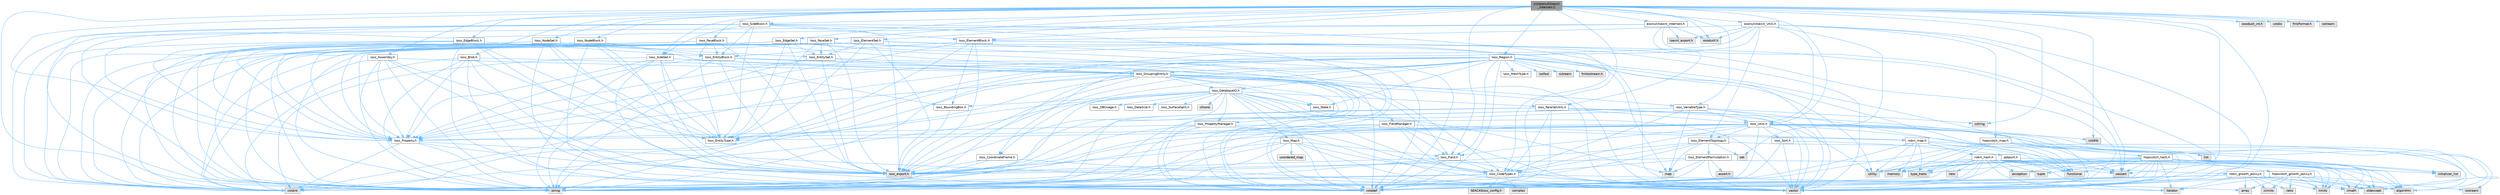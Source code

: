 digraph "src/exonull/Ioexnl_Internals.C"
{
 // INTERACTIVE_SVG=YES
 // LATEX_PDF_SIZE
  bgcolor="transparent";
  edge [fontname=Helvetica,fontsize=10,labelfontname=Helvetica,labelfontsize=10];
  node [fontname=Helvetica,fontsize=10,shape=box,height=0.2,width=0.4];
  Node1 [id="Node000001",label="src/exonull/Ioexnl\l_Internals.C",height=0.2,width=0.4,color="gray40", fillcolor="grey60", style="filled", fontcolor="black",tooltip=" "];
  Node1 -> Node2 [id="edge1_Node000001_Node000002",color="steelblue1",style="solid",tooltip=" "];
  Node2 [id="Node000002",label="exonull/Ioexnl_Internals.h",height=0.2,width=0.4,color="grey40", fillcolor="white", style="filled",URL="$Ioexnl__Internals_8h.html",tooltip=" "];
  Node2 -> Node3 [id="edge2_Node000002_Node000003",color="steelblue1",style="solid",tooltip=" "];
  Node3 [id="Node000003",label="ioexnl_export.h",height=0.2,width=0.4,color="grey60", fillcolor="#E0E0E0", style="filled",tooltip=" "];
  Node2 -> Node4 [id="edge3_Node000002_Node000004",color="steelblue1",style="solid",tooltip=" "];
  Node4 [id="Node000004",label="Ioss_ParallelUtils.h",height=0.2,width=0.4,color="grey40", fillcolor="white", style="filled",URL="$Ioss__ParallelUtils_8h.html",tooltip=" "];
  Node4 -> Node5 [id="edge4_Node000004_Node000005",color="steelblue1",style="solid",tooltip=" "];
  Node5 [id="Node000005",label="ioss_export.h",height=0.2,width=0.4,color="grey60", fillcolor="#E0E0E0", style="filled",tooltip=" "];
  Node4 -> Node6 [id="edge5_Node000004_Node000006",color="steelblue1",style="solid",tooltip=" "];
  Node6 [id="Node000006",label="Ioss_CodeTypes.h",height=0.2,width=0.4,color="grey40", fillcolor="white", style="filled",URL="$Ioss__CodeTypes_8h.html",tooltip=" "];
  Node6 -> Node7 [id="edge6_Node000006_Node000007",color="steelblue1",style="solid",tooltip=" "];
  Node7 [id="Node000007",label="array",height=0.2,width=0.4,color="grey60", fillcolor="#E0E0E0", style="filled",tooltip=" "];
  Node6 -> Node8 [id="edge7_Node000006_Node000008",color="steelblue1",style="solid",tooltip=" "];
  Node8 [id="Node000008",label="cstddef",height=0.2,width=0.4,color="grey60", fillcolor="#E0E0E0", style="filled",tooltip=" "];
  Node6 -> Node9 [id="edge8_Node000006_Node000009",color="steelblue1",style="solid",tooltip=" "];
  Node9 [id="Node000009",label="cstdint",height=0.2,width=0.4,color="grey60", fillcolor="#E0E0E0", style="filled",tooltip=" "];
  Node6 -> Node10 [id="edge9_Node000006_Node000010",color="steelblue1",style="solid",tooltip=" "];
  Node10 [id="Node000010",label="string",height=0.2,width=0.4,color="grey60", fillcolor="#E0E0E0", style="filled",tooltip=" "];
  Node6 -> Node11 [id="edge10_Node000006_Node000011",color="steelblue1",style="solid",tooltip=" "];
  Node11 [id="Node000011",label="vector",height=0.2,width=0.4,color="grey60", fillcolor="#E0E0E0", style="filled",tooltip=" "];
  Node6 -> Node12 [id="edge11_Node000006_Node000012",color="steelblue1",style="solid",tooltip=" "];
  Node12 [id="Node000012",label="SEACASIoss_config.h",height=0.2,width=0.4,color="grey60", fillcolor="#E0E0E0", style="filled",tooltip=" "];
  Node6 -> Node13 [id="edge12_Node000006_Node000013",color="steelblue1",style="solid",tooltip=" "];
  Node13 [id="Node000013",label="complex",height=0.2,width=0.4,color="grey60", fillcolor="#E0E0E0", style="filled",tooltip=" "];
  Node4 -> Node14 [id="edge13_Node000004_Node000014",color="steelblue1",style="solid",tooltip=" "];
  Node14 [id="Node000014",label="Ioss_Utils.h",height=0.2,width=0.4,color="grey40", fillcolor="white", style="filled",URL="$Ioss__Utils_8h.html",tooltip=" "];
  Node14 -> Node5 [id="edge14_Node000014_Node000005",color="steelblue1",style="solid",tooltip=" "];
  Node14 -> Node6 [id="edge15_Node000014_Node000006",color="steelblue1",style="solid",tooltip=" "];
  Node14 -> Node15 [id="edge16_Node000014_Node000015",color="steelblue1",style="solid",tooltip=" "];
  Node15 [id="Node000015",label="Ioss_ElementTopology.h",height=0.2,width=0.4,color="grey40", fillcolor="white", style="filled",URL="$Ioss__ElementTopology_8h.html",tooltip=" "];
  Node15 -> Node5 [id="edge17_Node000015_Node000005",color="steelblue1",style="solid",tooltip=" "];
  Node15 -> Node6 [id="edge18_Node000015_Node000006",color="steelblue1",style="solid",tooltip=" "];
  Node15 -> Node16 [id="edge19_Node000015_Node000016",color="steelblue1",style="solid",tooltip=" "];
  Node16 [id="Node000016",label="Ioss_ElementPermutation.h",height=0.2,width=0.4,color="grey40", fillcolor="white", style="filled",URL="$Ioss__ElementPermutation_8h.html",tooltip=" "];
  Node16 -> Node5 [id="edge20_Node000016_Node000005",color="steelblue1",style="solid",tooltip=" "];
  Node16 -> Node6 [id="edge21_Node000016_Node000006",color="steelblue1",style="solid",tooltip=" "];
  Node16 -> Node17 [id="edge22_Node000016_Node000017",color="steelblue1",style="solid",tooltip=" "];
  Node17 [id="Node000017",label="assert.h",height=0.2,width=0.4,color="grey60", fillcolor="#E0E0E0", style="filled",tooltip=" "];
  Node16 -> Node18 [id="edge23_Node000016_Node000018",color="steelblue1",style="solid",tooltip=" "];
  Node18 [id="Node000018",label="limits",height=0.2,width=0.4,color="grey60", fillcolor="#E0E0E0", style="filled",tooltip=" "];
  Node16 -> Node19 [id="edge24_Node000016_Node000019",color="steelblue1",style="solid",tooltip=" "];
  Node19 [id="Node000019",label="map",height=0.2,width=0.4,color="grey60", fillcolor="#E0E0E0", style="filled",tooltip=" "];
  Node16 -> Node10 [id="edge25_Node000016_Node000010",color="steelblue1",style="solid",tooltip=" "];
  Node16 -> Node11 [id="edge26_Node000016_Node000011",color="steelblue1",style="solid",tooltip=" "];
  Node15 -> Node19 [id="edge27_Node000015_Node000019",color="steelblue1",style="solid",tooltip=" "];
  Node15 -> Node20 [id="edge28_Node000015_Node000020",color="steelblue1",style="solid",tooltip=" "];
  Node20 [id="Node000020",label="set",height=0.2,width=0.4,color="grey60", fillcolor="#E0E0E0", style="filled",tooltip=" "];
  Node15 -> Node10 [id="edge29_Node000015_Node000010",color="steelblue1",style="solid",tooltip=" "];
  Node15 -> Node11 [id="edge30_Node000015_Node000011",color="steelblue1",style="solid",tooltip=" "];
  Node14 -> Node21 [id="edge31_Node000014_Node000021",color="steelblue1",style="solid",tooltip=" "];
  Node21 [id="Node000021",label="Ioss_EntityType.h",height=0.2,width=0.4,color="grey40", fillcolor="white", style="filled",URL="$Ioss__EntityType_8h.html",tooltip=" "];
  Node14 -> Node22 [id="edge32_Node000014_Node000022",color="steelblue1",style="solid",tooltip=" "];
  Node22 [id="Node000022",label="Ioss_Field.h",height=0.2,width=0.4,color="grey40", fillcolor="white", style="filled",URL="$Ioss__Field_8h.html",tooltip=" "];
  Node22 -> Node5 [id="edge33_Node000022_Node000005",color="steelblue1",style="solid",tooltip=" "];
  Node22 -> Node6 [id="edge34_Node000022_Node000006",color="steelblue1",style="solid",tooltip=" "];
  Node22 -> Node8 [id="edge35_Node000022_Node000008",color="steelblue1",style="solid",tooltip=" "];
  Node22 -> Node10 [id="edge36_Node000022_Node000010",color="steelblue1",style="solid",tooltip=" "];
  Node22 -> Node11 [id="edge37_Node000022_Node000011",color="steelblue1",style="solid",tooltip=" "];
  Node14 -> Node23 [id="edge38_Node000014_Node000023",color="steelblue1",style="solid",tooltip=" "];
  Node23 [id="Node000023",label="Ioss_Property.h",height=0.2,width=0.4,color="grey40", fillcolor="white", style="filled",URL="$Ioss__Property_8h.html",tooltip=" "];
  Node23 -> Node5 [id="edge39_Node000023_Node000005",color="steelblue1",style="solid",tooltip=" "];
  Node23 -> Node9 [id="edge40_Node000023_Node000009",color="steelblue1",style="solid",tooltip=" "];
  Node23 -> Node10 [id="edge41_Node000023_Node000010",color="steelblue1",style="solid",tooltip=" "];
  Node23 -> Node11 [id="edge42_Node000023_Node000011",color="steelblue1",style="solid",tooltip=" "];
  Node14 -> Node24 [id="edge43_Node000014_Node000024",color="steelblue1",style="solid",tooltip=" "];
  Node24 [id="Node000024",label="Ioss_Sort.h",height=0.2,width=0.4,color="grey40", fillcolor="white", style="filled",URL="$Ioss__Sort_8h.html",tooltip=" "];
  Node24 -> Node25 [id="edge44_Node000024_Node000025",color="steelblue1",style="solid",tooltip=" "];
  Node25 [id="Node000025",label="pdqsort.h",height=0.2,width=0.4,color="grey40", fillcolor="white", style="filled",URL="$pdqsort_8h.html",tooltip=" "];
  Node25 -> Node26 [id="edge45_Node000025_Node000026",color="steelblue1",style="solid",tooltip=" "];
  Node26 [id="Node000026",label="algorithm",height=0.2,width=0.4,color="grey60", fillcolor="#E0E0E0", style="filled",tooltip=" "];
  Node25 -> Node8 [id="edge46_Node000025_Node000008",color="steelblue1",style="solid",tooltip=" "];
  Node25 -> Node27 [id="edge47_Node000025_Node000027",color="steelblue1",style="solid",tooltip=" "];
  Node27 [id="Node000027",label="functional",height=0.2,width=0.4,color="grey60", fillcolor="#E0E0E0", style="filled",tooltip=" "];
  Node25 -> Node28 [id="edge48_Node000025_Node000028",color="steelblue1",style="solid",tooltip=" "];
  Node28 [id="Node000028",label="iterator",height=0.2,width=0.4,color="grey60", fillcolor="#E0E0E0", style="filled",tooltip=" "];
  Node25 -> Node29 [id="edge49_Node000025_Node000029",color="steelblue1",style="solid",tooltip=" "];
  Node29 [id="Node000029",label="utility",height=0.2,width=0.4,color="grey60", fillcolor="#E0E0E0", style="filled",tooltip=" "];
  Node24 -> Node8 [id="edge50_Node000024_Node000008",color="steelblue1",style="solid",tooltip=" "];
  Node24 -> Node11 [id="edge51_Node000024_Node000011",color="steelblue1",style="solid",tooltip=" "];
  Node14 -> Node26 [id="edge52_Node000014_Node000026",color="steelblue1",style="solid",tooltip=" "];
  Node14 -> Node30 [id="edge53_Node000014_Node000030",color="steelblue1",style="solid",tooltip=" "];
  Node30 [id="Node000030",label="cassert",height=0.2,width=0.4,color="grey60", fillcolor="#E0E0E0", style="filled",tooltip=" "];
  Node14 -> Node31 [id="edge54_Node000014_Node000031",color="steelblue1",style="solid",tooltip=" "];
  Node31 [id="Node000031",label="cmath",height=0.2,width=0.4,color="grey60", fillcolor="#E0E0E0", style="filled",tooltip=" "];
  Node14 -> Node8 [id="edge55_Node000014_Node000008",color="steelblue1",style="solid",tooltip=" "];
  Node14 -> Node9 [id="edge56_Node000014_Node000009",color="steelblue1",style="solid",tooltip=" "];
  Node14 -> Node32 [id="edge57_Node000014_Node000032",color="steelblue1",style="solid",tooltip=" "];
  Node32 [id="Node000032",label="cstdlib",height=0.2,width=0.4,color="grey60", fillcolor="#E0E0E0", style="filled",tooltip=" "];
  Node14 -> Node33 [id="edge58_Node000014_Node000033",color="steelblue1",style="solid",tooltip=" "];
  Node33 [id="Node000033",label="iostream",height=0.2,width=0.4,color="grey60", fillcolor="#E0E0E0", style="filled",tooltip=" "];
  Node14 -> Node34 [id="edge59_Node000014_Node000034",color="steelblue1",style="solid",tooltip=" "];
  Node34 [id="Node000034",label="stdexcept",height=0.2,width=0.4,color="grey60", fillcolor="#E0E0E0", style="filled",tooltip=" "];
  Node14 -> Node10 [id="edge60_Node000014_Node000010",color="steelblue1",style="solid",tooltip=" "];
  Node14 -> Node11 [id="edge61_Node000014_Node000011",color="steelblue1",style="solid",tooltip=" "];
  Node4 -> Node30 [id="edge62_Node000004_Node000030",color="steelblue1",style="solid",tooltip=" "];
  Node4 -> Node8 [id="edge63_Node000004_Node000008",color="steelblue1",style="solid",tooltip=" "];
  Node4 -> Node10 [id="edge64_Node000004_Node000010",color="steelblue1",style="solid",tooltip=" "];
  Node4 -> Node11 [id="edge65_Node000004_Node000011",color="steelblue1",style="solid",tooltip=" "];
  Node2 -> Node9 [id="edge66_Node000002_Node000009",color="steelblue1",style="solid",tooltip=" "];
  Node2 -> Node35 [id="edge67_Node000002_Node000035",color="steelblue1",style="solid",tooltip=" "];
  Node35 [id="Node000035",label="exodusII.h",height=0.2,width=0.4,color="grey60", fillcolor="#E0E0E0", style="filled",tooltip=" "];
  Node2 -> Node10 [id="edge68_Node000002_Node000010",color="steelblue1",style="solid",tooltip=" "];
  Node2 -> Node11 [id="edge69_Node000002_Node000011",color="steelblue1",style="solid",tooltip=" "];
  Node1 -> Node36 [id="edge70_Node000001_Node000036",color="steelblue1",style="solid",tooltip=" "];
  Node36 [id="Node000036",label="exonull/Ioexnl_Utils.h",height=0.2,width=0.4,color="grey40", fillcolor="white", style="filled",URL="$Ioexnl__Utils_8h.html",tooltip=" "];
  Node36 -> Node3 [id="edge71_Node000036_Node000003",color="steelblue1",style="solid",tooltip=" "];
  Node36 -> Node37 [id="edge72_Node000036_Node000037",color="steelblue1",style="solid",tooltip=" "];
  Node37 [id="Node000037",label="Ioss_CoordinateFrame.h",height=0.2,width=0.4,color="grey40", fillcolor="white", style="filled",URL="$Ioss__CoordinateFrame_8h.html",tooltip=" "];
  Node37 -> Node5 [id="edge73_Node000037_Node000005",color="steelblue1",style="solid",tooltip=" "];
  Node37 -> Node9 [id="edge74_Node000037_Node000009",color="steelblue1",style="solid",tooltip=" "];
  Node37 -> Node11 [id="edge75_Node000037_Node000011",color="steelblue1",style="solid",tooltip=" "];
  Node36 -> Node38 [id="edge76_Node000036_Node000038",color="steelblue1",style="solid",tooltip=" "];
  Node38 [id="Node000038",label="Ioss_ElementBlock.h",height=0.2,width=0.4,color="grey40", fillcolor="white", style="filled",URL="$Ioss__ElementBlock_8h.html",tooltip=" "];
  Node38 -> Node5 [id="edge77_Node000038_Node000005",color="steelblue1",style="solid",tooltip=" "];
  Node38 -> Node39 [id="edge78_Node000038_Node000039",color="steelblue1",style="solid",tooltip=" "];
  Node39 [id="Node000039",label="Ioss_BoundingBox.h",height=0.2,width=0.4,color="grey40", fillcolor="white", style="filled",URL="$Ioss__BoundingBox_8h.html",tooltip=" "];
  Node39 -> Node5 [id="edge79_Node000039_Node000005",color="steelblue1",style="solid",tooltip=" "];
  Node38 -> Node6 [id="edge80_Node000038_Node000006",color="steelblue1",style="solid",tooltip=" "];
  Node38 -> Node40 [id="edge81_Node000038_Node000040",color="steelblue1",style="solid",tooltip=" "];
  Node40 [id="Node000040",label="Ioss_EntityBlock.h",height=0.2,width=0.4,color="grey40", fillcolor="white", style="filled",URL="$Ioss__EntityBlock_8h.html",tooltip=" "];
  Node40 -> Node5 [id="edge82_Node000040_Node000005",color="steelblue1",style="solid",tooltip=" "];
  Node40 -> Node41 [id="edge83_Node000040_Node000041",color="steelblue1",style="solid",tooltip=" "];
  Node41 [id="Node000041",label="Ioss_GroupingEntity.h",height=0.2,width=0.4,color="grey40", fillcolor="white", style="filled",URL="$Ioss__GroupingEntity_8h.html",tooltip=" "];
  Node41 -> Node5 [id="edge84_Node000041_Node000005",color="steelblue1",style="solid",tooltip=" "];
  Node41 -> Node6 [id="edge85_Node000041_Node000006",color="steelblue1",style="solid",tooltip=" "];
  Node41 -> Node42 [id="edge86_Node000041_Node000042",color="steelblue1",style="solid",tooltip=" "];
  Node42 [id="Node000042",label="Ioss_DatabaseIO.h",height=0.2,width=0.4,color="grey40", fillcolor="white", style="filled",URL="$Ioss__DatabaseIO_8h.html",tooltip=" "];
  Node42 -> Node5 [id="edge87_Node000042_Node000005",color="steelblue1",style="solid",tooltip=" "];
  Node42 -> Node39 [id="edge88_Node000042_Node000039",color="steelblue1",style="solid",tooltip=" "];
  Node42 -> Node6 [id="edge89_Node000042_Node000006",color="steelblue1",style="solid",tooltip=" "];
  Node42 -> Node43 [id="edge90_Node000042_Node000043",color="steelblue1",style="solid",tooltip=" "];
  Node43 [id="Node000043",label="Ioss_DBUsage.h",height=0.2,width=0.4,color="grey40", fillcolor="white", style="filled",URL="$Ioss__DBUsage_8h.html",tooltip=" "];
  Node42 -> Node44 [id="edge91_Node000042_Node000044",color="steelblue1",style="solid",tooltip=" "];
  Node44 [id="Node000044",label="Ioss_DataSize.h",height=0.2,width=0.4,color="grey40", fillcolor="white", style="filled",URL="$Ioss__DataSize_8h.html",tooltip=" "];
  Node42 -> Node21 [id="edge92_Node000042_Node000021",color="steelblue1",style="solid",tooltip=" "];
  Node42 -> Node45 [id="edge93_Node000042_Node000045",color="steelblue1",style="solid",tooltip=" "];
  Node45 [id="Node000045",label="Ioss_Map.h",height=0.2,width=0.4,color="grey40", fillcolor="white", style="filled",URL="$Ioss__Map_8h.html",tooltip=" "];
  Node45 -> Node5 [id="edge94_Node000045_Node000005",color="steelblue1",style="solid",tooltip=" "];
  Node45 -> Node6 [id="edge95_Node000045_Node000006",color="steelblue1",style="solid",tooltip=" "];
  Node45 -> Node22 [id="edge96_Node000045_Node000022",color="steelblue1",style="solid",tooltip=" "];
  Node45 -> Node8 [id="edge97_Node000045_Node000008",color="steelblue1",style="solid",tooltip=" "];
  Node45 -> Node9 [id="edge98_Node000045_Node000009",color="steelblue1",style="solid",tooltip=" "];
  Node45 -> Node10 [id="edge99_Node000045_Node000010",color="steelblue1",style="solid",tooltip=" "];
  Node45 -> Node11 [id="edge100_Node000045_Node000011",color="steelblue1",style="solid",tooltip=" "];
  Node45 -> Node46 [id="edge101_Node000045_Node000046",color="steelblue1",style="solid",tooltip=" "];
  Node46 [id="Node000046",label="unordered_map",height=0.2,width=0.4,color="grey60", fillcolor="#E0E0E0", style="filled",tooltip=" "];
  Node42 -> Node4 [id="edge102_Node000042_Node000004",color="steelblue1",style="solid",tooltip=" "];
  Node42 -> Node47 [id="edge103_Node000042_Node000047",color="steelblue1",style="solid",tooltip=" "];
  Node47 [id="Node000047",label="Ioss_PropertyManager.h",height=0.2,width=0.4,color="grey40", fillcolor="white", style="filled",URL="$Ioss__PropertyManager_8h.html",tooltip=" "];
  Node47 -> Node5 [id="edge104_Node000047_Node000005",color="steelblue1",style="solid",tooltip=" "];
  Node47 -> Node6 [id="edge105_Node000047_Node000006",color="steelblue1",style="solid",tooltip=" "];
  Node47 -> Node23 [id="edge106_Node000047_Node000023",color="steelblue1",style="solid",tooltip=" "];
  Node47 -> Node8 [id="edge107_Node000047_Node000008",color="steelblue1",style="solid",tooltip=" "];
  Node47 -> Node10 [id="edge108_Node000047_Node000010",color="steelblue1",style="solid",tooltip=" "];
  Node47 -> Node11 [id="edge109_Node000047_Node000011",color="steelblue1",style="solid",tooltip=" "];
  Node47 -> Node48 [id="edge110_Node000047_Node000048",color="steelblue1",style="solid",tooltip=" "];
  Node48 [id="Node000048",label="robin_map.h",height=0.2,width=0.4,color="grey40", fillcolor="white", style="filled",URL="$robin__map_8h.html",tooltip=" "];
  Node48 -> Node8 [id="edge111_Node000048_Node000008",color="steelblue1",style="solid",tooltip=" "];
  Node48 -> Node27 [id="edge112_Node000048_Node000027",color="steelblue1",style="solid",tooltip=" "];
  Node48 -> Node49 [id="edge113_Node000048_Node000049",color="steelblue1",style="solid",tooltip=" "];
  Node49 [id="Node000049",label="initializer_list",height=0.2,width=0.4,color="grey60", fillcolor="#E0E0E0", style="filled",tooltip=" "];
  Node48 -> Node50 [id="edge114_Node000048_Node000050",color="steelblue1",style="solid",tooltip=" "];
  Node50 [id="Node000050",label="memory",height=0.2,width=0.4,color="grey60", fillcolor="#E0E0E0", style="filled",tooltip=" "];
  Node48 -> Node51 [id="edge115_Node000048_Node000051",color="steelblue1",style="solid",tooltip=" "];
  Node51 [id="Node000051",label="type_traits",height=0.2,width=0.4,color="grey60", fillcolor="#E0E0E0", style="filled",tooltip=" "];
  Node48 -> Node29 [id="edge116_Node000048_Node000029",color="steelblue1",style="solid",tooltip=" "];
  Node48 -> Node52 [id="edge117_Node000048_Node000052",color="steelblue1",style="solid",tooltip=" "];
  Node52 [id="Node000052",label="robin_hash.h",height=0.2,width=0.4,color="grey40", fillcolor="white", style="filled",URL="$robin__hash_8h.html",tooltip=" "];
  Node52 -> Node26 [id="edge118_Node000052_Node000026",color="steelblue1",style="solid",tooltip=" "];
  Node52 -> Node30 [id="edge119_Node000052_Node000030",color="steelblue1",style="solid",tooltip=" "];
  Node52 -> Node31 [id="edge120_Node000052_Node000031",color="steelblue1",style="solid",tooltip=" "];
  Node52 -> Node8 [id="edge121_Node000052_Node000008",color="steelblue1",style="solid",tooltip=" "];
  Node52 -> Node9 [id="edge122_Node000052_Node000009",color="steelblue1",style="solid",tooltip=" "];
  Node52 -> Node53 [id="edge123_Node000052_Node000053",color="steelblue1",style="solid",tooltip=" "];
  Node53 [id="Node000053",label="exception",height=0.2,width=0.4,color="grey60", fillcolor="#E0E0E0", style="filled",tooltip=" "];
  Node52 -> Node28 [id="edge124_Node000052_Node000028",color="steelblue1",style="solid",tooltip=" "];
  Node52 -> Node18 [id="edge125_Node000052_Node000018",color="steelblue1",style="solid",tooltip=" "];
  Node52 -> Node50 [id="edge126_Node000052_Node000050",color="steelblue1",style="solid",tooltip=" "];
  Node52 -> Node54 [id="edge127_Node000052_Node000054",color="steelblue1",style="solid",tooltip=" "];
  Node54 [id="Node000054",label="new",height=0.2,width=0.4,color="grey60", fillcolor="#E0E0E0", style="filled",tooltip=" "];
  Node52 -> Node34 [id="edge128_Node000052_Node000034",color="steelblue1",style="solid",tooltip=" "];
  Node52 -> Node55 [id="edge129_Node000052_Node000055",color="steelblue1",style="solid",tooltip=" "];
  Node55 [id="Node000055",label="tuple",height=0.2,width=0.4,color="grey60", fillcolor="#E0E0E0", style="filled",tooltip=" "];
  Node52 -> Node51 [id="edge130_Node000052_Node000051",color="steelblue1",style="solid",tooltip=" "];
  Node52 -> Node29 [id="edge131_Node000052_Node000029",color="steelblue1",style="solid",tooltip=" "];
  Node52 -> Node11 [id="edge132_Node000052_Node000011",color="steelblue1",style="solid",tooltip=" "];
  Node52 -> Node56 [id="edge133_Node000052_Node000056",color="steelblue1",style="solid",tooltip=" "];
  Node56 [id="Node000056",label="robin_growth_policy.h",height=0.2,width=0.4,color="grey40", fillcolor="white", style="filled",URL="$robin__growth__policy_8h.html",tooltip=" "];
  Node56 -> Node26 [id="edge134_Node000056_Node000026",color="steelblue1",style="solid",tooltip=" "];
  Node56 -> Node7 [id="edge135_Node000056_Node000007",color="steelblue1",style="solid",tooltip=" "];
  Node56 -> Node57 [id="edge136_Node000056_Node000057",color="steelblue1",style="solid",tooltip=" "];
  Node57 [id="Node000057",label="climits",height=0.2,width=0.4,color="grey60", fillcolor="#E0E0E0", style="filled",tooltip=" "];
  Node56 -> Node31 [id="edge137_Node000056_Node000031",color="steelblue1",style="solid",tooltip=" "];
  Node56 -> Node8 [id="edge138_Node000056_Node000008",color="steelblue1",style="solid",tooltip=" "];
  Node56 -> Node9 [id="edge139_Node000056_Node000009",color="steelblue1",style="solid",tooltip=" "];
  Node56 -> Node28 [id="edge140_Node000056_Node000028",color="steelblue1",style="solid",tooltip=" "];
  Node56 -> Node18 [id="edge141_Node000056_Node000018",color="steelblue1",style="solid",tooltip=" "];
  Node56 -> Node58 [id="edge142_Node000056_Node000058",color="steelblue1",style="solid",tooltip=" "];
  Node58 [id="Node000058",label="ratio",height=0.2,width=0.4,color="grey60", fillcolor="#E0E0E0", style="filled",tooltip=" "];
  Node56 -> Node34 [id="edge143_Node000056_Node000034",color="steelblue1",style="solid",tooltip=" "];
  Node42 -> Node59 [id="edge144_Node000042_Node000059",color="steelblue1",style="solid",tooltip=" "];
  Node59 [id="Node000059",label="Ioss_State.h",height=0.2,width=0.4,color="grey40", fillcolor="white", style="filled",URL="$Ioss__State_8h.html",tooltip=" "];
  Node42 -> Node60 [id="edge145_Node000042_Node000060",color="steelblue1",style="solid",tooltip=" "];
  Node60 [id="Node000060",label="Ioss_SurfaceSplit.h",height=0.2,width=0.4,color="grey40", fillcolor="white", style="filled",URL="$Ioss__SurfaceSplit_8h.html",tooltip=" "];
  Node42 -> Node61 [id="edge146_Node000042_Node000061",color="steelblue1",style="solid",tooltip=" "];
  Node61 [id="Node000061",label="chrono",height=0.2,width=0.4,color="grey60", fillcolor="#E0E0E0", style="filled",tooltip=" "];
  Node42 -> Node8 [id="edge147_Node000042_Node000008",color="steelblue1",style="solid",tooltip=" "];
  Node42 -> Node9 [id="edge148_Node000042_Node000009",color="steelblue1",style="solid",tooltip=" "];
  Node42 -> Node19 [id="edge149_Node000042_Node000019",color="steelblue1",style="solid",tooltip=" "];
  Node42 -> Node10 [id="edge150_Node000042_Node000010",color="steelblue1",style="solid",tooltip=" "];
  Node42 -> Node29 [id="edge151_Node000042_Node000029",color="steelblue1",style="solid",tooltip=" "];
  Node42 -> Node11 [id="edge152_Node000042_Node000011",color="steelblue1",style="solid",tooltip=" "];
  Node41 -> Node21 [id="edge153_Node000041_Node000021",color="steelblue1",style="solid",tooltip=" "];
  Node41 -> Node22 [id="edge154_Node000041_Node000022",color="steelblue1",style="solid",tooltip=" "];
  Node41 -> Node62 [id="edge155_Node000041_Node000062",color="steelblue1",style="solid",tooltip=" "];
  Node62 [id="Node000062",label="Ioss_FieldManager.h",height=0.2,width=0.4,color="grey40", fillcolor="white", style="filled",URL="$Ioss__FieldManager_8h.html",tooltip=" "];
  Node62 -> Node5 [id="edge156_Node000062_Node000005",color="steelblue1",style="solid",tooltip=" "];
  Node62 -> Node6 [id="edge157_Node000062_Node000006",color="steelblue1",style="solid",tooltip=" "];
  Node62 -> Node22 [id="edge158_Node000062_Node000022",color="steelblue1",style="solid",tooltip=" "];
  Node62 -> Node8 [id="edge159_Node000062_Node000008",color="steelblue1",style="solid",tooltip=" "];
  Node62 -> Node10 [id="edge160_Node000062_Node000010",color="steelblue1",style="solid",tooltip=" "];
  Node62 -> Node11 [id="edge161_Node000062_Node000011",color="steelblue1",style="solid",tooltip=" "];
  Node62 -> Node48 [id="edge162_Node000062_Node000048",color="steelblue1",style="solid",tooltip=" "];
  Node41 -> Node23 [id="edge163_Node000041_Node000023",color="steelblue1",style="solid",tooltip=" "];
  Node41 -> Node47 [id="edge164_Node000041_Node000047",color="steelblue1",style="solid",tooltip=" "];
  Node41 -> Node59 [id="edge165_Node000041_Node000059",color="steelblue1",style="solid",tooltip=" "];
  Node41 -> Node63 [id="edge166_Node000041_Node000063",color="steelblue1",style="solid",tooltip=" "];
  Node63 [id="Node000063",label="Ioss_VariableType.h",height=0.2,width=0.4,color="grey40", fillcolor="white", style="filled",URL="$Ioss__VariableType_8h.html",tooltip=" "];
  Node63 -> Node5 [id="edge167_Node000063_Node000005",color="steelblue1",style="solid",tooltip=" "];
  Node63 -> Node6 [id="edge168_Node000063_Node000006",color="steelblue1",style="solid",tooltip=" "];
  Node63 -> Node14 [id="edge169_Node000063_Node000014",color="steelblue1",style="solid",tooltip=" "];
  Node63 -> Node64 [id="edge170_Node000063_Node000064",color="steelblue1",style="solid",tooltip=" "];
  Node64 [id="Node000064",label="cstring",height=0.2,width=0.4,color="grey60", fillcolor="#E0E0E0", style="filled",tooltip=" "];
  Node63 -> Node27 [id="edge171_Node000063_Node000027",color="steelblue1",style="solid",tooltip=" "];
  Node63 -> Node19 [id="edge172_Node000063_Node000019",color="steelblue1",style="solid",tooltip=" "];
  Node63 -> Node10 [id="edge173_Node000063_Node000010",color="steelblue1",style="solid",tooltip=" "];
  Node63 -> Node11 [id="edge174_Node000063_Node000011",color="steelblue1",style="solid",tooltip=" "];
  Node41 -> Node8 [id="edge175_Node000041_Node000008",color="steelblue1",style="solid",tooltip=" "];
  Node41 -> Node9 [id="edge176_Node000041_Node000009",color="steelblue1",style="solid",tooltip=" "];
  Node41 -> Node10 [id="edge177_Node000041_Node000010",color="steelblue1",style="solid",tooltip=" "];
  Node41 -> Node11 [id="edge178_Node000041_Node000011",color="steelblue1",style="solid",tooltip=" "];
  Node40 -> Node23 [id="edge179_Node000040_Node000023",color="steelblue1",style="solid",tooltip=" "];
  Node40 -> Node8 [id="edge180_Node000040_Node000008",color="steelblue1",style="solid",tooltip=" "];
  Node40 -> Node10 [id="edge181_Node000040_Node000010",color="steelblue1",style="solid",tooltip=" "];
  Node38 -> Node23 [id="edge182_Node000038_Node000023",color="steelblue1",style="solid",tooltip=" "];
  Node38 -> Node30 [id="edge183_Node000038_Node000030",color="steelblue1",style="solid",tooltip=" "];
  Node38 -> Node10 [id="edge184_Node000038_Node000010",color="steelblue1",style="solid",tooltip=" "];
  Node36 -> Node15 [id="edge185_Node000036_Node000015",color="steelblue1",style="solid",tooltip=" "];
  Node36 -> Node14 [id="edge186_Node000036_Node000014",color="steelblue1",style="solid",tooltip=" "];
  Node36 -> Node30 [id="edge187_Node000036_Node000030",color="steelblue1",style="solid",tooltip=" "];
  Node36 -> Node35 [id="edge188_Node000036_Node000035",color="steelblue1",style="solid",tooltip=" "];
  Node36 -> Node20 [id="edge189_Node000036_Node000020",color="steelblue1",style="solid",tooltip=" "];
  Node36 -> Node10 [id="edge190_Node000036_Node000010",color="steelblue1",style="solid",tooltip=" "];
  Node36 -> Node11 [id="edge191_Node000036_Node000011",color="steelblue1",style="solid",tooltip=" "];
  Node36 -> Node65 [id="edge192_Node000036_Node000065",color="steelblue1",style="solid",tooltip=" "];
  Node65 [id="Node000065",label="hopscotch_map.h",height=0.2,width=0.4,color="grey40", fillcolor="white", style="filled",URL="$hopscotch__map_8h.html",tooltip=" "];
  Node65 -> Node26 [id="edge193_Node000065_Node000026",color="steelblue1",style="solid",tooltip=" "];
  Node65 -> Node8 [id="edge194_Node000065_Node000008",color="steelblue1",style="solid",tooltip=" "];
  Node65 -> Node27 [id="edge195_Node000065_Node000027",color="steelblue1",style="solid",tooltip=" "];
  Node65 -> Node49 [id="edge196_Node000065_Node000049",color="steelblue1",style="solid",tooltip=" "];
  Node65 -> Node66 [id="edge197_Node000065_Node000066",color="steelblue1",style="solid",tooltip=" "];
  Node66 [id="Node000066",label="list",height=0.2,width=0.4,color="grey60", fillcolor="#E0E0E0", style="filled",tooltip=" "];
  Node65 -> Node50 [id="edge198_Node000065_Node000050",color="steelblue1",style="solid",tooltip=" "];
  Node65 -> Node51 [id="edge199_Node000065_Node000051",color="steelblue1",style="solid",tooltip=" "];
  Node65 -> Node29 [id="edge200_Node000065_Node000029",color="steelblue1",style="solid",tooltip=" "];
  Node65 -> Node67 [id="edge201_Node000065_Node000067",color="steelblue1",style="solid",tooltip=" "];
  Node67 [id="Node000067",label="hopscotch_hash.h",height=0.2,width=0.4,color="grey40", fillcolor="white", style="filled",URL="$hopscotch__hash_8h.html",tooltip=" "];
  Node67 -> Node26 [id="edge202_Node000067_Node000026",color="steelblue1",style="solid",tooltip=" "];
  Node67 -> Node30 [id="edge203_Node000067_Node000030",color="steelblue1",style="solid",tooltip=" "];
  Node67 -> Node31 [id="edge204_Node000067_Node000031",color="steelblue1",style="solid",tooltip=" "];
  Node67 -> Node8 [id="edge205_Node000067_Node000008",color="steelblue1",style="solid",tooltip=" "];
  Node67 -> Node9 [id="edge206_Node000067_Node000009",color="steelblue1",style="solid",tooltip=" "];
  Node67 -> Node53 [id="edge207_Node000067_Node000053",color="steelblue1",style="solid",tooltip=" "];
  Node67 -> Node27 [id="edge208_Node000067_Node000027",color="steelblue1",style="solid",tooltip=" "];
  Node67 -> Node49 [id="edge209_Node000067_Node000049",color="steelblue1",style="solid",tooltip=" "];
  Node67 -> Node28 [id="edge210_Node000067_Node000028",color="steelblue1",style="solid",tooltip=" "];
  Node67 -> Node18 [id="edge211_Node000067_Node000018",color="steelblue1",style="solid",tooltip=" "];
  Node67 -> Node50 [id="edge212_Node000067_Node000050",color="steelblue1",style="solid",tooltip=" "];
  Node67 -> Node34 [id="edge213_Node000067_Node000034",color="steelblue1",style="solid",tooltip=" "];
  Node67 -> Node55 [id="edge214_Node000067_Node000055",color="steelblue1",style="solid",tooltip=" "];
  Node67 -> Node51 [id="edge215_Node000067_Node000051",color="steelblue1",style="solid",tooltip=" "];
  Node67 -> Node29 [id="edge216_Node000067_Node000029",color="steelblue1",style="solid",tooltip=" "];
  Node67 -> Node11 [id="edge217_Node000067_Node000011",color="steelblue1",style="solid",tooltip=" "];
  Node67 -> Node68 [id="edge218_Node000067_Node000068",color="steelblue1",style="solid",tooltip=" "];
  Node68 [id="Node000068",label="hopscotch_growth_policy.h",height=0.2,width=0.4,color="grey40", fillcolor="white", style="filled",URL="$hopscotch__growth__policy_8h.html",tooltip=" "];
  Node68 -> Node26 [id="edge219_Node000068_Node000026",color="steelblue1",style="solid",tooltip=" "];
  Node68 -> Node7 [id="edge220_Node000068_Node000007",color="steelblue1",style="solid",tooltip=" "];
  Node68 -> Node57 [id="edge221_Node000068_Node000057",color="steelblue1",style="solid",tooltip=" "];
  Node68 -> Node31 [id="edge222_Node000068_Node000031",color="steelblue1",style="solid",tooltip=" "];
  Node68 -> Node8 [id="edge223_Node000068_Node000008",color="steelblue1",style="solid",tooltip=" "];
  Node68 -> Node9 [id="edge224_Node000068_Node000009",color="steelblue1",style="solid",tooltip=" "];
  Node68 -> Node28 [id="edge225_Node000068_Node000028",color="steelblue1",style="solid",tooltip=" "];
  Node68 -> Node18 [id="edge226_Node000068_Node000018",color="steelblue1",style="solid",tooltip=" "];
  Node68 -> Node58 [id="edge227_Node000068_Node000058",color="steelblue1",style="solid",tooltip=" "];
  Node68 -> Node34 [id="edge228_Node000068_Node000034",color="steelblue1",style="solid",tooltip=" "];
  Node68 -> Node33 [id="edge229_Node000068_Node000033",color="steelblue1",style="solid",tooltip=" "];
  Node1 -> Node35 [id="edge230_Node000001_Node000035",color="steelblue1",style="solid",tooltip=" "];
  Node1 -> Node69 [id="edge231_Node000001_Node000069",color="steelblue1",style="solid",tooltip=" "];
  Node69 [id="Node000069",label="exodusII_int.h",height=0.2,width=0.4,color="grey60", fillcolor="#E0E0E0", style="filled",tooltip=" "];
  Node1 -> Node30 [id="edge232_Node000001_Node000030",color="steelblue1",style="solid",tooltip=" "];
  Node1 -> Node8 [id="edge233_Node000001_Node000008",color="steelblue1",style="solid",tooltip=" "];
  Node1 -> Node70 [id="edge234_Node000001_Node000070",color="steelblue1",style="solid",tooltip=" "];
  Node70 [id="Node000070",label="cstdio",height=0.2,width=0.4,color="grey60", fillcolor="#E0E0E0", style="filled",tooltip=" "];
  Node1 -> Node32 [id="edge235_Node000001_Node000032",color="steelblue1",style="solid",tooltip=" "];
  Node1 -> Node64 [id="edge236_Node000001_Node000064",color="steelblue1",style="solid",tooltip=" "];
  Node1 -> Node71 [id="edge237_Node000001_Node000071",color="steelblue1",style="solid",tooltip=" "];
  Node71 [id="Node000071",label="fmt/format.h",height=0.2,width=0.4,color="grey60", fillcolor="#E0E0E0", style="filled",tooltip=" "];
  Node1 -> Node72 [id="edge238_Node000001_Node000072",color="steelblue1",style="solid",tooltip=" "];
  Node72 [id="Node000072",label="ostream",height=0.2,width=0.4,color="grey60", fillcolor="#E0E0E0", style="filled",tooltip=" "];
  Node1 -> Node10 [id="edge239_Node000001_Node000010",color="steelblue1",style="solid",tooltip=" "];
  Node1 -> Node11 [id="edge240_Node000001_Node000011",color="steelblue1",style="solid",tooltip=" "];
  Node1 -> Node73 [id="edge241_Node000001_Node000073",color="steelblue1",style="solid",tooltip=" "];
  Node73 [id="Node000073",label="Ioss_Assembly.h",height=0.2,width=0.4,color="grey40", fillcolor="white", style="filled",URL="$Ioss__Assembly_8h.html",tooltip=" "];
  Node73 -> Node5 [id="edge242_Node000073_Node000005",color="steelblue1",style="solid",tooltip=" "];
  Node73 -> Node21 [id="edge243_Node000073_Node000021",color="steelblue1",style="solid",tooltip=" "];
  Node73 -> Node23 [id="edge244_Node000073_Node000023",color="steelblue1",style="solid",tooltip=" "];
  Node73 -> Node41 [id="edge245_Node000073_Node000041",color="steelblue1",style="solid",tooltip=" "];
  Node73 -> Node8 [id="edge246_Node000073_Node000008",color="steelblue1",style="solid",tooltip=" "];
  Node73 -> Node9 [id="edge247_Node000073_Node000009",color="steelblue1",style="solid",tooltip=" "];
  Node73 -> Node10 [id="edge248_Node000073_Node000010",color="steelblue1",style="solid",tooltip=" "];
  Node1 -> Node74 [id="edge249_Node000001_Node000074",color="steelblue1",style="solid",tooltip=" "];
  Node74 [id="Node000074",label="Ioss_Blob.h",height=0.2,width=0.4,color="grey40", fillcolor="white", style="filled",URL="$Ioss__Blob_8h.html",tooltip=" "];
  Node74 -> Node5 [id="edge250_Node000074_Node000005",color="steelblue1",style="solid",tooltip=" "];
  Node74 -> Node21 [id="edge251_Node000074_Node000021",color="steelblue1",style="solid",tooltip=" "];
  Node74 -> Node23 [id="edge252_Node000074_Node000023",color="steelblue1",style="solid",tooltip=" "];
  Node74 -> Node41 [id="edge253_Node000074_Node000041",color="steelblue1",style="solid",tooltip=" "];
  Node74 -> Node8 [id="edge254_Node000074_Node000008",color="steelblue1",style="solid",tooltip=" "];
  Node74 -> Node9 [id="edge255_Node000074_Node000009",color="steelblue1",style="solid",tooltip=" "];
  Node74 -> Node10 [id="edge256_Node000074_Node000010",color="steelblue1",style="solid",tooltip=" "];
  Node1 -> Node75 [id="edge257_Node000001_Node000075",color="steelblue1",style="solid",tooltip=" "];
  Node75 [id="Node000075",label="Ioss_EdgeBlock.h",height=0.2,width=0.4,color="grey40", fillcolor="white", style="filled",URL="$Ioss__EdgeBlock_8h.html",tooltip=" "];
  Node75 -> Node5 [id="edge258_Node000075_Node000005",color="steelblue1",style="solid",tooltip=" "];
  Node75 -> Node21 [id="edge259_Node000075_Node000021",color="steelblue1",style="solid",tooltip=" "];
  Node75 -> Node40 [id="edge260_Node000075_Node000040",color="steelblue1",style="solid",tooltip=" "];
  Node75 -> Node23 [id="edge261_Node000075_Node000023",color="steelblue1",style="solid",tooltip=" "];
  Node75 -> Node8 [id="edge262_Node000075_Node000008",color="steelblue1",style="solid",tooltip=" "];
  Node75 -> Node9 [id="edge263_Node000075_Node000009",color="steelblue1",style="solid",tooltip=" "];
  Node75 -> Node10 [id="edge264_Node000075_Node000010",color="steelblue1",style="solid",tooltip=" "];
  Node1 -> Node76 [id="edge265_Node000001_Node000076",color="steelblue1",style="solid",tooltip=" "];
  Node76 [id="Node000076",label="Ioss_EdgeSet.h",height=0.2,width=0.4,color="grey40", fillcolor="white", style="filled",URL="$Ioss__EdgeSet_8h.html",tooltip=" "];
  Node76 -> Node5 [id="edge266_Node000076_Node000005",color="steelblue1",style="solid",tooltip=" "];
  Node76 -> Node21 [id="edge267_Node000076_Node000021",color="steelblue1",style="solid",tooltip=" "];
  Node76 -> Node23 [id="edge268_Node000076_Node000023",color="steelblue1",style="solid",tooltip=" "];
  Node76 -> Node77 [id="edge269_Node000076_Node000077",color="steelblue1",style="solid",tooltip=" "];
  Node77 [id="Node000077",label="Ioss_EntitySet.h",height=0.2,width=0.4,color="grey40", fillcolor="white", style="filled",URL="$Ioss__EntitySet_8h.html",tooltip=" "];
  Node77 -> Node5 [id="edge270_Node000077_Node000005",color="steelblue1",style="solid",tooltip=" "];
  Node77 -> Node41 [id="edge271_Node000077_Node000041",color="steelblue1",style="solid",tooltip=" "];
  Node77 -> Node23 [id="edge272_Node000077_Node000023",color="steelblue1",style="solid",tooltip=" "];
  Node77 -> Node8 [id="edge273_Node000077_Node000008",color="steelblue1",style="solid",tooltip=" "];
  Node77 -> Node10 [id="edge274_Node000077_Node000010",color="steelblue1",style="solid",tooltip=" "];
  Node76 -> Node8 [id="edge275_Node000076_Node000008",color="steelblue1",style="solid",tooltip=" "];
  Node76 -> Node9 [id="edge276_Node000076_Node000009",color="steelblue1",style="solid",tooltip=" "];
  Node76 -> Node10 [id="edge277_Node000076_Node000010",color="steelblue1",style="solid",tooltip=" "];
  Node76 -> Node11 [id="edge278_Node000076_Node000011",color="steelblue1",style="solid",tooltip=" "];
  Node1 -> Node38 [id="edge279_Node000001_Node000038",color="steelblue1",style="solid",tooltip=" "];
  Node1 -> Node78 [id="edge280_Node000001_Node000078",color="steelblue1",style="solid",tooltip=" "];
  Node78 [id="Node000078",label="Ioss_ElementSet.h",height=0.2,width=0.4,color="grey40", fillcolor="white", style="filled",URL="$Ioss__ElementSet_8h.html",tooltip=" "];
  Node78 -> Node5 [id="edge281_Node000078_Node000005",color="steelblue1",style="solid",tooltip=" "];
  Node78 -> Node21 [id="edge282_Node000078_Node000021",color="steelblue1",style="solid",tooltip=" "];
  Node78 -> Node23 [id="edge283_Node000078_Node000023",color="steelblue1",style="solid",tooltip=" "];
  Node78 -> Node77 [id="edge284_Node000078_Node000077",color="steelblue1",style="solid",tooltip=" "];
  Node78 -> Node8 [id="edge285_Node000078_Node000008",color="steelblue1",style="solid",tooltip=" "];
  Node78 -> Node9 [id="edge286_Node000078_Node000009",color="steelblue1",style="solid",tooltip=" "];
  Node78 -> Node10 [id="edge287_Node000078_Node000010",color="steelblue1",style="solid",tooltip=" "];
  Node78 -> Node11 [id="edge288_Node000078_Node000011",color="steelblue1",style="solid",tooltip=" "];
  Node1 -> Node79 [id="edge289_Node000001_Node000079",color="steelblue1",style="solid",tooltip=" "];
  Node79 [id="Node000079",label="Ioss_FaceBlock.h",height=0.2,width=0.4,color="grey40", fillcolor="white", style="filled",URL="$Ioss__FaceBlock_8h.html",tooltip=" "];
  Node79 -> Node5 [id="edge290_Node000079_Node000005",color="steelblue1",style="solid",tooltip=" "];
  Node79 -> Node21 [id="edge291_Node000079_Node000021",color="steelblue1",style="solid",tooltip=" "];
  Node79 -> Node40 [id="edge292_Node000079_Node000040",color="steelblue1",style="solid",tooltip=" "];
  Node79 -> Node23 [id="edge293_Node000079_Node000023",color="steelblue1",style="solid",tooltip=" "];
  Node79 -> Node8 [id="edge294_Node000079_Node000008",color="steelblue1",style="solid",tooltip=" "];
  Node79 -> Node9 [id="edge295_Node000079_Node000009",color="steelblue1",style="solid",tooltip=" "];
  Node79 -> Node10 [id="edge296_Node000079_Node000010",color="steelblue1",style="solid",tooltip=" "];
  Node1 -> Node80 [id="edge297_Node000001_Node000080",color="steelblue1",style="solid",tooltip=" "];
  Node80 [id="Node000080",label="Ioss_FaceSet.h",height=0.2,width=0.4,color="grey40", fillcolor="white", style="filled",URL="$Ioss__FaceSet_8h.html",tooltip=" "];
  Node80 -> Node5 [id="edge298_Node000080_Node000005",color="steelblue1",style="solid",tooltip=" "];
  Node80 -> Node21 [id="edge299_Node000080_Node000021",color="steelblue1",style="solid",tooltip=" "];
  Node80 -> Node23 [id="edge300_Node000080_Node000023",color="steelblue1",style="solid",tooltip=" "];
  Node80 -> Node77 [id="edge301_Node000080_Node000077",color="steelblue1",style="solid",tooltip=" "];
  Node80 -> Node8 [id="edge302_Node000080_Node000008",color="steelblue1",style="solid",tooltip=" "];
  Node80 -> Node9 [id="edge303_Node000080_Node000009",color="steelblue1",style="solid",tooltip=" "];
  Node80 -> Node10 [id="edge304_Node000080_Node000010",color="steelblue1",style="solid",tooltip=" "];
  Node80 -> Node11 [id="edge305_Node000080_Node000011",color="steelblue1",style="solid",tooltip=" "];
  Node1 -> Node22 [id="edge306_Node000001_Node000022",color="steelblue1",style="solid",tooltip=" "];
  Node1 -> Node81 [id="edge307_Node000001_Node000081",color="steelblue1",style="solid",tooltip=" "];
  Node81 [id="Node000081",label="Ioss_NodeBlock.h",height=0.2,width=0.4,color="grey40", fillcolor="white", style="filled",URL="$Ioss__NodeBlock_8h.html",tooltip=" "];
  Node81 -> Node5 [id="edge308_Node000081_Node000005",color="steelblue1",style="solid",tooltip=" "];
  Node81 -> Node39 [id="edge309_Node000081_Node000039",color="steelblue1",style="solid",tooltip=" "];
  Node81 -> Node40 [id="edge310_Node000081_Node000040",color="steelblue1",style="solid",tooltip=" "];
  Node81 -> Node21 [id="edge311_Node000081_Node000021",color="steelblue1",style="solid",tooltip=" "];
  Node81 -> Node23 [id="edge312_Node000081_Node000023",color="steelblue1",style="solid",tooltip=" "];
  Node81 -> Node8 [id="edge313_Node000081_Node000008",color="steelblue1",style="solid",tooltip=" "];
  Node81 -> Node9 [id="edge314_Node000081_Node000009",color="steelblue1",style="solid",tooltip=" "];
  Node81 -> Node10 [id="edge315_Node000081_Node000010",color="steelblue1",style="solid",tooltip=" "];
  Node1 -> Node82 [id="edge316_Node000001_Node000082",color="steelblue1",style="solid",tooltip=" "];
  Node82 [id="Node000082",label="Ioss_NodeSet.h",height=0.2,width=0.4,color="grey40", fillcolor="white", style="filled",URL="$Ioss__NodeSet_8h.html",tooltip=" "];
  Node82 -> Node5 [id="edge317_Node000082_Node000005",color="steelblue1",style="solid",tooltip=" "];
  Node82 -> Node21 [id="edge318_Node000082_Node000021",color="steelblue1",style="solid",tooltip=" "];
  Node82 -> Node23 [id="edge319_Node000082_Node000023",color="steelblue1",style="solid",tooltip=" "];
  Node82 -> Node77 [id="edge320_Node000082_Node000077",color="steelblue1",style="solid",tooltip=" "];
  Node82 -> Node8 [id="edge321_Node000082_Node000008",color="steelblue1",style="solid",tooltip=" "];
  Node82 -> Node9 [id="edge322_Node000082_Node000009",color="steelblue1",style="solid",tooltip=" "];
  Node82 -> Node10 [id="edge323_Node000082_Node000010",color="steelblue1",style="solid",tooltip=" "];
  Node1 -> Node23 [id="edge324_Node000001_Node000023",color="steelblue1",style="solid",tooltip=" "];
  Node1 -> Node83 [id="edge325_Node000001_Node000083",color="steelblue1",style="solid",tooltip=" "];
  Node83 [id="Node000083",label="Ioss_Region.h",height=0.2,width=0.4,color="grey40", fillcolor="white", style="filled",URL="$Ioss__Region_8h.html",tooltip=" "];
  Node83 -> Node5 [id="edge326_Node000083_Node000005",color="steelblue1",style="solid",tooltip=" "];
  Node83 -> Node37 [id="edge327_Node000083_Node000037",color="steelblue1",style="solid",tooltip=" "];
  Node83 -> Node42 [id="edge328_Node000083_Node000042",color="steelblue1",style="solid",tooltip=" "];
  Node83 -> Node21 [id="edge329_Node000083_Node000021",color="steelblue1",style="solid",tooltip=" "];
  Node83 -> Node22 [id="edge330_Node000083_Node000022",color="steelblue1",style="solid",tooltip=" "];
  Node83 -> Node41 [id="edge331_Node000083_Node000041",color="steelblue1",style="solid",tooltip=" "];
  Node83 -> Node84 [id="edge332_Node000083_Node000084",color="steelblue1",style="solid",tooltip=" "];
  Node84 [id="Node000084",label="Ioss_MeshType.h",height=0.2,width=0.4,color="grey40", fillcolor="white", style="filled",URL="$Ioss__MeshType_8h.html",tooltip=" "];
  Node83 -> Node23 [id="edge333_Node000083_Node000023",color="steelblue1",style="solid",tooltip=" "];
  Node83 -> Node59 [id="edge334_Node000083_Node000059",color="steelblue1",style="solid",tooltip=" "];
  Node83 -> Node8 [id="edge335_Node000083_Node000008",color="steelblue1",style="solid",tooltip=" "];
  Node83 -> Node9 [id="edge336_Node000083_Node000009",color="steelblue1",style="solid",tooltip=" "];
  Node83 -> Node27 [id="edge337_Node000083_Node000027",color="steelblue1",style="solid",tooltip=" "];
  Node83 -> Node85 [id="edge338_Node000083_Node000085",color="steelblue1",style="solid",tooltip=" "];
  Node85 [id="Node000085",label="iosfwd",height=0.2,width=0.4,color="grey60", fillcolor="#E0E0E0", style="filled",tooltip=" "];
  Node83 -> Node19 [id="edge339_Node000083_Node000019",color="steelblue1",style="solid",tooltip=" "];
  Node83 -> Node10 [id="edge340_Node000083_Node000010",color="steelblue1",style="solid",tooltip=" "];
  Node83 -> Node29 [id="edge341_Node000083_Node000029",color="steelblue1",style="solid",tooltip=" "];
  Node83 -> Node11 [id="edge342_Node000083_Node000011",color="steelblue1",style="solid",tooltip=" "];
  Node83 -> Node86 [id="edge343_Node000083_Node000086",color="steelblue1",style="solid",tooltip=" "];
  Node86 [id="Node000086",label="sstream",height=0.2,width=0.4,color="grey60", fillcolor="#E0E0E0", style="filled",tooltip=" "];
  Node83 -> Node87 [id="edge344_Node000083_Node000087",color="steelblue1",style="solid",tooltip=" "];
  Node87 [id="Node000087",label="fmt/ostream.h",height=0.2,width=0.4,color="grey60", fillcolor="#E0E0E0", style="filled",tooltip=" "];
  Node1 -> Node88 [id="edge345_Node000001_Node000088",color="steelblue1",style="solid",tooltip=" "];
  Node88 [id="Node000088",label="Ioss_SideBlock.h",height=0.2,width=0.4,color="grey40", fillcolor="white", style="filled",URL="$Ioss__SideBlock_8h.html",tooltip=" "];
  Node88 -> Node5 [id="edge346_Node000088_Node000005",color="steelblue1",style="solid",tooltip=" "];
  Node88 -> Node38 [id="edge347_Node000088_Node000038",color="steelblue1",style="solid",tooltip=" "];
  Node88 -> Node40 [id="edge348_Node000088_Node000040",color="steelblue1",style="solid",tooltip=" "];
  Node88 -> Node21 [id="edge349_Node000088_Node000021",color="steelblue1",style="solid",tooltip=" "];
  Node88 -> Node23 [id="edge350_Node000088_Node000023",color="steelblue1",style="solid",tooltip=" "];
  Node88 -> Node89 [id="edge351_Node000088_Node000089",color="steelblue1",style="solid",tooltip=" "];
  Node89 [id="Node000089",label="Ioss_SideSet.h",height=0.2,width=0.4,color="grey40", fillcolor="white", style="filled",URL="$Ioss__SideSet_8h.html",tooltip=" "];
  Node89 -> Node5 [id="edge352_Node000089_Node000005",color="steelblue1",style="solid",tooltip=" "];
  Node89 -> Node21 [id="edge353_Node000089_Node000021",color="steelblue1",style="solid",tooltip=" "];
  Node89 -> Node41 [id="edge354_Node000089_Node000041",color="steelblue1",style="solid",tooltip=" "];
  Node89 -> Node23 [id="edge355_Node000089_Node000023",color="steelblue1",style="solid",tooltip=" "];
  Node89 -> Node8 [id="edge356_Node000089_Node000008",color="steelblue1",style="solid",tooltip=" "];
  Node89 -> Node9 [id="edge357_Node000089_Node000009",color="steelblue1",style="solid",tooltip=" "];
  Node89 -> Node10 [id="edge358_Node000089_Node000010",color="steelblue1",style="solid",tooltip=" "];
  Node89 -> Node11 [id="edge359_Node000089_Node000011",color="steelblue1",style="solid",tooltip=" "];
  Node88 -> Node8 [id="edge360_Node000088_Node000008",color="steelblue1",style="solid",tooltip=" "];
  Node88 -> Node9 [id="edge361_Node000088_Node000009",color="steelblue1",style="solid",tooltip=" "];
  Node88 -> Node10 [id="edge362_Node000088_Node000010",color="steelblue1",style="solid",tooltip=" "];
  Node88 -> Node11 [id="edge363_Node000088_Node000011",color="steelblue1",style="solid",tooltip=" "];
  Node1 -> Node89 [id="edge364_Node000001_Node000089",color="steelblue1",style="solid",tooltip=" "];
  Node1 -> Node14 [id="edge365_Node000001_Node000014",color="steelblue1",style="solid",tooltip=" "];
  Node1 -> Node63 [id="edge366_Node000001_Node000063",color="steelblue1",style="solid",tooltip=" "];
}
